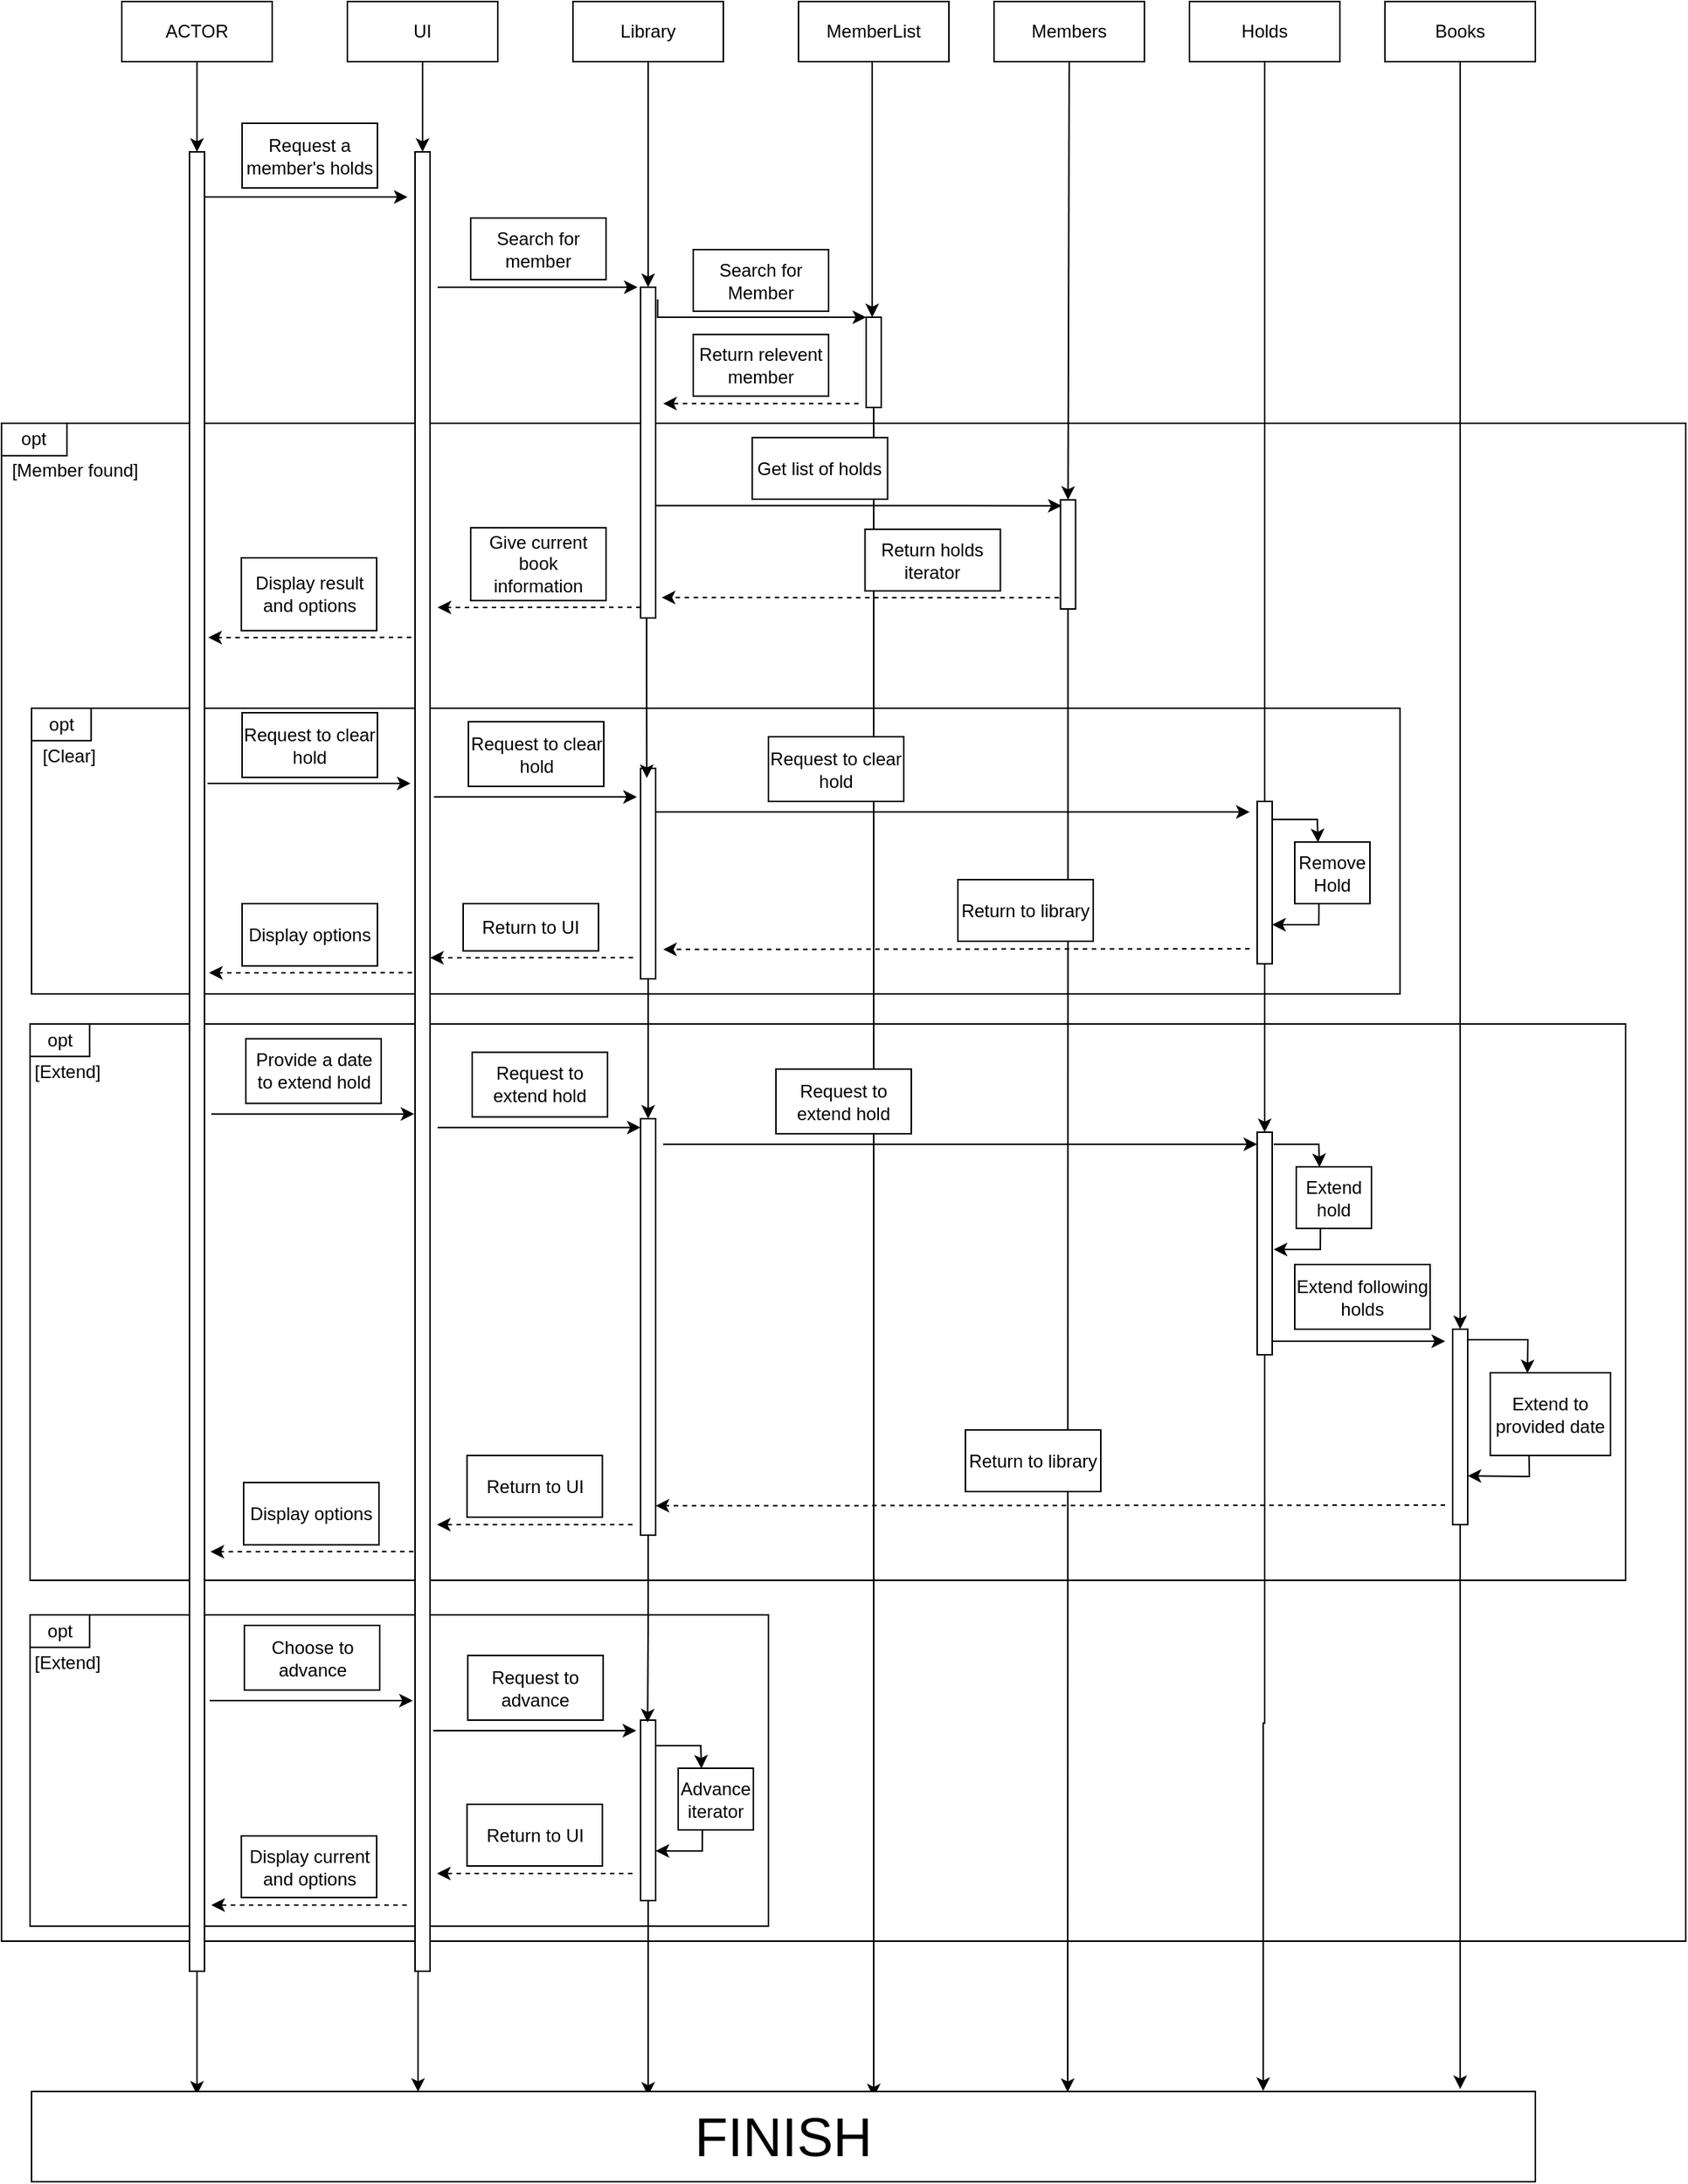 <mxfile version="12.7.0" type="github">
  <diagram id="jN9ZzLNDDYYRKlVLCkU8" name="Page-1">
    <mxGraphModel dx="1412" dy="990" grid="1" gridSize="10" guides="1" tooltips="1" connect="1" arrows="1" fold="1" page="1" pageScale="1" pageWidth="850" pageHeight="1100" math="0" shadow="0">
      <root>
        <mxCell id="0"/>
        <mxCell id="1" parent="0"/>
        <mxCell id="s0ZVzLV-bfYE7FzD_z2T-9" value="" style="rounded=0;whiteSpace=wrap;html=1;fillColor=#ffffff;strokeColor=#000000;" parent="1" vertex="1">
          <mxGeometry x="70" y="330.5" width="1120" height="1009.5" as="geometry"/>
        </mxCell>
        <mxCell id="s0ZVzLV-bfYE7FzD_z2T-11" value="opt" style="rounded=0;whiteSpace=wrap;html=1;" parent="1" vertex="1">
          <mxGeometry x="70" y="330.5" width="43.495" height="21.61" as="geometry"/>
        </mxCell>
        <mxCell id="s0ZVzLV-bfYE7FzD_z2T-12" value="[Member found]" style="text;html=1;strokeColor=none;fillColor=none;align=center;verticalAlign=middle;whiteSpace=wrap;rounded=0;" parent="1" vertex="1">
          <mxGeometry x="70" y="352.11" width="97.864" height="20" as="geometry"/>
        </mxCell>
        <mxCell id="CA0BaJGbA2n688ZYSQ_h-108" value="" style="rounded=0;whiteSpace=wrap;html=1;fillColor=#ffffff;strokeColor=#000000;container=1;" vertex="1" parent="1">
          <mxGeometry x="89" y="1123" width="491" height="207" as="geometry"/>
        </mxCell>
        <mxCell id="CA0BaJGbA2n688ZYSQ_h-109" value="opt" style="rounded=0;whiteSpace=wrap;html=1;" vertex="1" parent="1">
          <mxGeometry x="89" y="1123" width="39.612" height="21.61" as="geometry"/>
        </mxCell>
        <mxCell id="CA0BaJGbA2n688ZYSQ_h-110" value="[Extend]" style="text;html=1;strokeColor=none;fillColor=none;align=center;verticalAlign=middle;whiteSpace=wrap;rounded=0;" vertex="1" parent="1">
          <mxGeometry x="89" y="1144.61" width="50" height="20" as="geometry"/>
        </mxCell>
        <mxCell id="CA0BaJGbA2n688ZYSQ_h-104" value="" style="rounded=0;whiteSpace=wrap;html=1;fillColor=#ffffff;strokeColor=#000000;container=1;" vertex="1" parent="1">
          <mxGeometry x="89" y="730" width="1061" height="370" as="geometry"/>
        </mxCell>
        <mxCell id="CA0BaJGbA2n688ZYSQ_h-20" value="" style="group;container=1;" vertex="1" connectable="0" parent="1">
          <mxGeometry x="90" y="520" width="1020" height="190" as="geometry"/>
        </mxCell>
        <mxCell id="CA0BaJGbA2n688ZYSQ_h-21" value="" style="rounded=0;whiteSpace=wrap;html=1;fillColor=#ffffff;strokeColor=#000000;container=1;" vertex="1" parent="CA0BaJGbA2n688ZYSQ_h-20">
          <mxGeometry width="910" height="190" as="geometry"/>
        </mxCell>
        <mxCell id="CA0BaJGbA2n688ZYSQ_h-22" value="opt" style="rounded=0;whiteSpace=wrap;html=1;" vertex="1" parent="CA0BaJGbA2n688ZYSQ_h-20">
          <mxGeometry width="39.612" height="21.61" as="geometry"/>
        </mxCell>
        <mxCell id="CA0BaJGbA2n688ZYSQ_h-23" value="[Clear]" style="text;html=1;strokeColor=none;fillColor=none;align=center;verticalAlign=middle;whiteSpace=wrap;rounded=0;" vertex="1" parent="CA0BaJGbA2n688ZYSQ_h-20">
          <mxGeometry y="21.61" width="50" height="20" as="geometry"/>
        </mxCell>
        <mxCell id="iJIT8fu7xfQn46Ji7LRA-60" value="" style="endArrow=classic;html=1;dashed=1;" parent="CA0BaJGbA2n688ZYSQ_h-20" edge="1">
          <mxGeometry width="50" height="50" relative="1" as="geometry">
            <mxPoint x="810" y="160" as="sourcePoint"/>
            <mxPoint x="420.0" y="160.43" as="targetPoint"/>
          </mxGeometry>
        </mxCell>
        <mxCell id="iJIT8fu7xfQn46Ji7LRA-50" value="" style="endArrow=classic;html=1;dashed=1;exitX=0.5;exitY=0.896;exitDx=0;exitDy=0;exitPerimeter=0;" parent="1" source="iJIT8fu7xfQn46Ji7LRA-12" edge="1">
          <mxGeometry width="50" height="50" relative="1" as="geometry">
            <mxPoint x="639.06" y="446.43" as="sourcePoint"/>
            <mxPoint x="509.06" y="446.43" as="targetPoint"/>
          </mxGeometry>
        </mxCell>
        <mxCell id="iJIT8fu7xfQn46Ji7LRA-23" style="edgeStyle=orthogonalEdgeStyle;rounded=0;orthogonalLoop=1;jettySize=auto;html=1;entryX=0.95;entryY=-0.028;entryDx=0;entryDy=0;entryPerimeter=0;" parent="1" source="iJIT8fu7xfQn46Ji7LRA-24" target="iJIT8fu7xfQn46Ji7LRA-39" edge="1">
          <mxGeometry relative="1" as="geometry">
            <mxPoint x="1040" y="759" as="targetPoint"/>
          </mxGeometry>
        </mxCell>
        <mxCell id="iJIT8fu7xfQn46Ji7LRA-17" style="edgeStyle=orthogonalEdgeStyle;rounded=0;orthogonalLoop=1;jettySize=auto;html=1;entryX=0.819;entryY=-0.006;entryDx=0;entryDy=0;entryPerimeter=0;" parent="1" source="iJIT8fu7xfQn46Ji7LRA-18" target="iJIT8fu7xfQn46Ji7LRA-39" edge="1">
          <mxGeometry relative="1" as="geometry">
            <mxPoint x="910" y="759" as="targetPoint"/>
          </mxGeometry>
        </mxCell>
        <mxCell id="iJIT8fu7xfQn46Ji7LRA-11" style="edgeStyle=orthogonalEdgeStyle;rounded=0;orthogonalLoop=1;jettySize=auto;html=1;entryX=0.689;entryY=0.006;entryDx=0;entryDy=0;entryPerimeter=0;" parent="1" source="iJIT8fu7xfQn46Ji7LRA-12" target="iJIT8fu7xfQn46Ji7LRA-39" edge="1">
          <mxGeometry relative="1" as="geometry">
            <mxPoint x="780" y="759" as="targetPoint"/>
            <Array as="points">
              <mxPoint x="779" y="680"/>
              <mxPoint x="779" y="680"/>
            </Array>
          </mxGeometry>
        </mxCell>
        <mxCell id="hV3SvycA8Y3fYOB4Zh-P-26" style="edgeStyle=orthogonalEdgeStyle;rounded=0;orthogonalLoop=1;jettySize=auto;html=1;exitX=0.5;exitY=1;exitDx=0;exitDy=0;entryX=0.11;entryY=0.035;entryDx=0;entryDy=0;entryPerimeter=0;" parent="1" source="hV3SvycA8Y3fYOB4Zh-P-53" target="iJIT8fu7xfQn46Ji7LRA-39" edge="1">
          <mxGeometry relative="1" as="geometry">
            <mxPoint x="200" y="760" as="targetPoint"/>
          </mxGeometry>
        </mxCell>
        <mxCell id="hV3SvycA8Y3fYOB4Zh-P-27" value="&lt;div&gt;ACTOR&lt;/div&gt;" style="rounded=0;whiteSpace=wrap;html=1;" parent="1" vertex="1">
          <mxGeometry x="150" y="50" width="100" height="40" as="geometry"/>
        </mxCell>
        <mxCell id="hV3SvycA8Y3fYOB4Zh-P-28" style="edgeStyle=orthogonalEdgeStyle;rounded=0;orthogonalLoop=1;jettySize=auto;html=1;exitX=0.5;exitY=1;exitDx=0;exitDy=0;entryX=0.257;entryY=0.003;entryDx=0;entryDy=0;entryPerimeter=0;" parent="1" source="hV3SvycA8Y3fYOB4Zh-P-54" target="iJIT8fu7xfQn46Ji7LRA-39" edge="1">
          <mxGeometry relative="1" as="geometry">
            <mxPoint x="353" y="968" as="targetPoint"/>
            <Array as="points">
              <mxPoint x="347" y="670"/>
            </Array>
          </mxGeometry>
        </mxCell>
        <mxCell id="hV3SvycA8Y3fYOB4Zh-P-29" value="UI" style="rounded=0;whiteSpace=wrap;html=1;" parent="1" vertex="1">
          <mxGeometry x="300" y="50" width="100" height="40" as="geometry"/>
        </mxCell>
        <mxCell id="hV3SvycA8Y3fYOB4Zh-P-30" style="edgeStyle=orthogonalEdgeStyle;rounded=0;orthogonalLoop=1;jettySize=auto;html=1;entryX=0.41;entryY=0.046;entryDx=0;entryDy=0;entryPerimeter=0;" parent="1" source="CA0BaJGbA2n688ZYSQ_h-94" target="iJIT8fu7xfQn46Ji7LRA-39" edge="1">
          <mxGeometry relative="1" as="geometry">
            <mxPoint x="500" y="760" as="targetPoint"/>
          </mxGeometry>
        </mxCell>
        <mxCell id="hV3SvycA8Y3fYOB4Zh-P-31" value="&lt;div&gt;Library&lt;/div&gt;" style="rounded=0;whiteSpace=wrap;html=1;" parent="1" vertex="1">
          <mxGeometry x="450" y="50" width="100" height="40" as="geometry"/>
        </mxCell>
        <mxCell id="hV3SvycA8Y3fYOB4Zh-P-39" style="edgeStyle=orthogonalEdgeStyle;rounded=0;orthogonalLoop=1;jettySize=auto;html=1;exitX=0.5;exitY=1;exitDx=0;exitDy=0;" parent="1" source="hV3SvycA8Y3fYOB4Zh-P-27" target="hV3SvycA8Y3fYOB4Zh-P-53" edge="1">
          <mxGeometry relative="1" as="geometry">
            <mxPoint x="200" y="760" as="targetPoint"/>
            <mxPoint x="200" y="90" as="sourcePoint"/>
          </mxGeometry>
        </mxCell>
        <mxCell id="hV3SvycA8Y3fYOB4Zh-P-40" style="edgeStyle=orthogonalEdgeStyle;rounded=0;orthogonalLoop=1;jettySize=auto;html=1;exitX=0.5;exitY=1;exitDx=0;exitDy=0;" parent="1" source="hV3SvycA8Y3fYOB4Zh-P-29" target="hV3SvycA8Y3fYOB4Zh-P-54" edge="1">
          <mxGeometry relative="1" as="geometry">
            <mxPoint x="350" y="760" as="targetPoint"/>
            <mxPoint x="350" y="90" as="sourcePoint"/>
          </mxGeometry>
        </mxCell>
        <mxCell id="hV3SvycA8Y3fYOB4Zh-P-41" value="" style="rounded=0;whiteSpace=wrap;html=1;" parent="1" vertex="1">
          <mxGeometry x="495" y="240" width="10" height="220" as="geometry"/>
        </mxCell>
        <mxCell id="hV3SvycA8Y3fYOB4Zh-P-42" style="edgeStyle=orthogonalEdgeStyle;rounded=0;orthogonalLoop=1;jettySize=auto;html=1;" parent="1" source="hV3SvycA8Y3fYOB4Zh-P-31" target="hV3SvycA8Y3fYOB4Zh-P-41" edge="1">
          <mxGeometry relative="1" as="geometry">
            <mxPoint x="500" y="760" as="targetPoint"/>
            <mxPoint x="500" y="90" as="sourcePoint"/>
          </mxGeometry>
        </mxCell>
        <mxCell id="hV3SvycA8Y3fYOB4Zh-P-52" value="&lt;div&gt;&lt;br&gt;&lt;/div&gt;&lt;div&gt;&lt;br&gt;&lt;/div&gt;" style="text;html=1;align=center;verticalAlign=middle;resizable=0;points=[];autosize=1;" parent="1" vertex="1">
          <mxGeometry x="230" y="615" width="20" height="30" as="geometry"/>
        </mxCell>
        <mxCell id="hV3SvycA8Y3fYOB4Zh-P-53" value="" style="rounded=0;whiteSpace=wrap;html=1;" parent="1" vertex="1">
          <mxGeometry x="195" y="150" width="10" height="1210" as="geometry"/>
        </mxCell>
        <mxCell id="hV3SvycA8Y3fYOB4Zh-P-54" value="" style="rounded=0;whiteSpace=wrap;html=1;" parent="1" vertex="1">
          <mxGeometry x="345" y="150" width="10" height="1210" as="geometry"/>
        </mxCell>
        <mxCell id="hV3SvycA8Y3fYOB4Zh-P-61" value="" style="endArrow=classic;html=1;" parent="1" edge="1">
          <mxGeometry width="50" height="50" relative="1" as="geometry">
            <mxPoint x="205" y="180" as="sourcePoint"/>
            <mxPoint x="340" y="180" as="targetPoint"/>
          </mxGeometry>
        </mxCell>
        <mxCell id="hV3SvycA8Y3fYOB4Zh-P-62" value="Search for member" style="rounded=0;whiteSpace=wrap;html=1;strokeColor=#000000;" parent="1" vertex="1">
          <mxGeometry x="382" y="194" width="90" height="41" as="geometry"/>
        </mxCell>
        <mxCell id="hV3SvycA8Y3fYOB4Zh-P-63" value="" style="endArrow=classic;html=1;" parent="1" edge="1">
          <mxGeometry width="50" height="50" relative="1" as="geometry">
            <mxPoint x="360" y="240" as="sourcePoint"/>
            <mxPoint x="493" y="240" as="targetPoint"/>
          </mxGeometry>
        </mxCell>
        <mxCell id="0bvk2rSndgldJ7NTQyqk-1" style="edgeStyle=orthogonalEdgeStyle;rounded=0;orthogonalLoop=1;jettySize=auto;html=1;entryX=0;entryY=0;entryDx=0;entryDy=0;exitX=1.133;exitY=0.037;exitDx=0;exitDy=0;exitPerimeter=0;" parent="1" source="hV3SvycA8Y3fYOB4Zh-P-41" target="iJIT8fu7xfQn46Ji7LRA-3" edge="1">
          <mxGeometry relative="1" as="geometry">
            <Array as="points">
              <mxPoint x="506" y="260"/>
              <mxPoint x="645" y="260"/>
            </Array>
            <mxPoint x="580" y="230" as="sourcePoint"/>
          </mxGeometry>
        </mxCell>
        <mxCell id="hV3SvycA8Y3fYOB4Zh-P-3" value="Request a member&#39;s holds" style="rounded=0;whiteSpace=wrap;html=1;strokeColor=#000000;" parent="1" vertex="1">
          <mxGeometry x="230" y="131" width="90" height="43" as="geometry"/>
        </mxCell>
        <mxCell id="iJIT8fu7xfQn46Ji7LRA-1" style="edgeStyle=orthogonalEdgeStyle;rounded=0;orthogonalLoop=1;jettySize=auto;html=1;entryX=0.56;entryY=0.065;entryDx=0;entryDy=0;entryPerimeter=0;" parent="1" source="iJIT8fu7xfQn46Ji7LRA-3" target="iJIT8fu7xfQn46Ji7LRA-39" edge="1">
          <mxGeometry relative="1" as="geometry">
            <mxPoint x="650" y="914.706" as="targetPoint"/>
          </mxGeometry>
        </mxCell>
        <mxCell id="iJIT8fu7xfQn46Ji7LRA-2" value="&lt;div&gt;MemberList&lt;/div&gt;" style="rounded=0;whiteSpace=wrap;html=1;" parent="1" vertex="1">
          <mxGeometry x="600" y="50" width="100" height="40" as="geometry"/>
        </mxCell>
        <mxCell id="iJIT8fu7xfQn46Ji7LRA-3" value="" style="rounded=0;whiteSpace=wrap;html=1;" parent="1" vertex="1">
          <mxGeometry x="645" y="260" width="10" height="60" as="geometry"/>
        </mxCell>
        <mxCell id="iJIT8fu7xfQn46Ji7LRA-4" style="edgeStyle=orthogonalEdgeStyle;rounded=0;orthogonalLoop=1;jettySize=auto;html=1;" parent="1" source="iJIT8fu7xfQn46Ji7LRA-2" target="iJIT8fu7xfQn46Ji7LRA-3" edge="1">
          <mxGeometry relative="1" as="geometry">
            <mxPoint x="650" y="760" as="targetPoint"/>
            <mxPoint x="650" y="90" as="sourcePoint"/>
            <Array as="points">
              <mxPoint x="649" y="130"/>
              <mxPoint x="649" y="130"/>
            </Array>
          </mxGeometry>
        </mxCell>
        <mxCell id="iJIT8fu7xfQn46Ji7LRA-8" value="&lt;div&gt;Members&lt;/div&gt;" style="rounded=0;whiteSpace=wrap;html=1;" parent="1" vertex="1">
          <mxGeometry x="730" y="50" width="100" height="40" as="geometry"/>
        </mxCell>
        <mxCell id="iJIT8fu7xfQn46Ji7LRA-44" style="edgeStyle=none;rounded=0;orthogonalLoop=1;jettySize=auto;html=1;entryX=0.5;entryY=0;entryDx=0;entryDy=0;exitX=0.5;exitY=1;exitDx=0;exitDy=0;" parent="1" source="iJIT8fu7xfQn46Ji7LRA-8" target="iJIT8fu7xfQn46Ji7LRA-12" edge="1">
          <mxGeometry relative="1" as="geometry">
            <mxPoint x="780" y="365" as="sourcePoint"/>
          </mxGeometry>
        </mxCell>
        <mxCell id="iJIT8fu7xfQn46Ji7LRA-12" value="" style="rounded=0;whiteSpace=wrap;html=1;" parent="1" vertex="1">
          <mxGeometry x="774.24" y="381.43" width="10" height="72.57" as="geometry"/>
        </mxCell>
        <mxCell id="iJIT8fu7xfQn46Ji7LRA-14" value="Holds" style="rounded=0;whiteSpace=wrap;html=1;" parent="1" vertex="1">
          <mxGeometry x="860" y="50" width="100" height="40" as="geometry"/>
        </mxCell>
        <mxCell id="iJIT8fu7xfQn46Ji7LRA-45" style="edgeStyle=none;rounded=0;orthogonalLoop=1;jettySize=auto;html=1;entryX=0.5;entryY=0;entryDx=0;entryDy=0;exitX=0.5;exitY=1;exitDx=0;exitDy=0;" parent="1" source="iJIT8fu7xfQn46Ji7LRA-14" target="iJIT8fu7xfQn46Ji7LRA-18" edge="1">
          <mxGeometry relative="1" as="geometry">
            <mxPoint x="910" y="365" as="sourcePoint"/>
          </mxGeometry>
        </mxCell>
        <mxCell id="iJIT8fu7xfQn46Ji7LRA-18" value="" style="rounded=0;whiteSpace=wrap;html=1;" parent="1" vertex="1">
          <mxGeometry x="905" y="802" width="10" height="148" as="geometry"/>
        </mxCell>
        <mxCell id="iJIT8fu7xfQn46Ji7LRA-20" value="&lt;div&gt;Books&lt;/div&gt;" style="rounded=0;whiteSpace=wrap;html=1;" parent="1" vertex="1">
          <mxGeometry x="990" y="50" width="100" height="40" as="geometry"/>
        </mxCell>
        <mxCell id="iJIT8fu7xfQn46Ji7LRA-46" style="edgeStyle=none;rounded=0;orthogonalLoop=1;jettySize=auto;html=1;entryX=0.5;entryY=0;entryDx=0;entryDy=0;exitX=0.5;exitY=1;exitDx=0;exitDy=0;" parent="1" source="iJIT8fu7xfQn46Ji7LRA-20" target="iJIT8fu7xfQn46Ji7LRA-24" edge="1">
          <mxGeometry relative="1" as="geometry">
            <mxPoint x="1040" y="365" as="sourcePoint"/>
          </mxGeometry>
        </mxCell>
        <mxCell id="iJIT8fu7xfQn46Ji7LRA-24" value="" style="rounded=0;whiteSpace=wrap;html=1;" parent="1" vertex="1">
          <mxGeometry x="1035" y="933" width="10" height="130" as="geometry"/>
        </mxCell>
        <mxCell id="iJIT8fu7xfQn46Ji7LRA-25" value="Search for Member" style="rounded=0;whiteSpace=wrap;html=1;strokeColor=#000000;" parent="1" vertex="1">
          <mxGeometry x="530" y="215" width="90" height="41" as="geometry"/>
        </mxCell>
        <mxCell id="iJIT8fu7xfQn46Ji7LRA-26" value="" style="endArrow=classic;html=1;dashed=1;" parent="1" edge="1">
          <mxGeometry width="50" height="50" relative="1" as="geometry">
            <mxPoint x="640" y="317.43" as="sourcePoint"/>
            <mxPoint x="510" y="317.43" as="targetPoint"/>
          </mxGeometry>
        </mxCell>
        <mxCell id="iJIT8fu7xfQn46Ji7LRA-27" value="Return relevent member" style="rounded=0;whiteSpace=wrap;html=1;strokeColor=#000000;" parent="1" vertex="1">
          <mxGeometry x="530" y="271.43" width="90" height="41" as="geometry"/>
        </mxCell>
        <mxCell id="iJIT8fu7xfQn46Ji7LRA-39" value="&lt;font style=&quot;font-size: 36px&quot;&gt;FINISH&lt;/font&gt;" style="rounded=0;whiteSpace=wrap;html=1;fillColor=#ffffff;strokeColor=#000000;" parent="1" vertex="1">
          <mxGeometry x="90" y="1440" width="1000" height="60" as="geometry"/>
        </mxCell>
        <mxCell id="iJIT8fu7xfQn46Ji7LRA-48" style="edgeStyle=orthogonalEdgeStyle;rounded=0;orthogonalLoop=1;jettySize=auto;html=1;exitX=1.133;exitY=0.037;exitDx=0;exitDy=0;exitPerimeter=0;entryX=0.073;entryY=0.055;entryDx=0;entryDy=0;entryPerimeter=0;" parent="1" target="iJIT8fu7xfQn46Ji7LRA-12" edge="1">
          <mxGeometry relative="1" as="geometry">
            <Array as="points">
              <mxPoint x="639.24" y="386"/>
            </Array>
            <mxPoint x="505.001" y="385.235" as="sourcePoint"/>
            <mxPoint x="769.24" y="385" as="targetPoint"/>
          </mxGeometry>
        </mxCell>
        <mxCell id="iJIT8fu7xfQn46Ji7LRA-49" value="Get list of holds" style="rounded=0;whiteSpace=wrap;html=1;strokeColor=#000000;" parent="1" vertex="1">
          <mxGeometry x="569.24" y="340" width="90" height="41" as="geometry"/>
        </mxCell>
        <mxCell id="iJIT8fu7xfQn46Ji7LRA-51" value="Return holds iterator" style="rounded=0;whiteSpace=wrap;html=1;strokeColor=#000000;" parent="1" vertex="1">
          <mxGeometry x="644.24" y="401" width="90" height="41" as="geometry"/>
        </mxCell>
        <mxCell id="iJIT8fu7xfQn46Ji7LRA-81" value="" style="endArrow=classic;html=1;dashed=1;" parent="1" edge="1">
          <mxGeometry width="50" height="50" relative="1" as="geometry">
            <mxPoint x="489.59" y="1063" as="sourcePoint"/>
            <mxPoint x="359.59" y="1063" as="targetPoint"/>
          </mxGeometry>
        </mxCell>
        <mxCell id="iJIT8fu7xfQn46Ji7LRA-82" value="Return to UI" style="rounded=0;whiteSpace=wrap;html=1;strokeColor=#000000;" parent="1" vertex="1">
          <mxGeometry x="379.59" y="1017" width="90" height="41" as="geometry"/>
        </mxCell>
        <mxCell id="iJIT8fu7xfQn46Ji7LRA-83" value="" style="endArrow=classic;html=1;dashed=1;" parent="1" edge="1">
          <mxGeometry width="50" height="50" relative="1" as="geometry">
            <mxPoint x="339.5" y="1316" as="sourcePoint"/>
            <mxPoint x="209.5" y="1316" as="targetPoint"/>
          </mxGeometry>
        </mxCell>
        <mxCell id="iJIT8fu7xfQn46Ji7LRA-84" value="Display current and options" style="rounded=0;whiteSpace=wrap;html=1;strokeColor=#000000;" parent="1" vertex="1">
          <mxGeometry x="229.5" y="1270" width="90" height="41" as="geometry"/>
        </mxCell>
        <mxCell id="s0ZVzLV-bfYE7FzD_z2T-2" value="" style="endArrow=classic;html=1;dashed=1;exitX=0.5;exitY=0.896;exitDx=0;exitDy=0;exitPerimeter=0;" parent="1" edge="1">
          <mxGeometry width="50" height="50" relative="1" as="geometry">
            <mxPoint x="495" y="452.843" as="sourcePoint"/>
            <mxPoint x="360" y="453" as="targetPoint"/>
          </mxGeometry>
        </mxCell>
        <mxCell id="s0ZVzLV-bfYE7FzD_z2T-3" value="Give current book information" style="rounded=0;whiteSpace=wrap;html=1;strokeColor=#000000;" parent="1" vertex="1">
          <mxGeometry x="382" y="400" width="90" height="48.39" as="geometry"/>
        </mxCell>
        <mxCell id="s0ZVzLV-bfYE7FzD_z2T-4" value="" style="endArrow=classic;html=1;dashed=1;exitX=0.5;exitY=0.896;exitDx=0;exitDy=0;exitPerimeter=0;" parent="1" edge="1">
          <mxGeometry width="50" height="50" relative="1" as="geometry">
            <mxPoint x="342.5" y="472.843" as="sourcePoint"/>
            <mxPoint x="207.5" y="473" as="targetPoint"/>
          </mxGeometry>
        </mxCell>
        <mxCell id="s0ZVzLV-bfYE7FzD_z2T-5" value="Display result and options" style="rounded=0;whiteSpace=wrap;html=1;strokeColor=#000000;" parent="1" vertex="1">
          <mxGeometry x="229.5" y="420" width="90" height="48.39" as="geometry"/>
        </mxCell>
        <mxCell id="CA0BaJGbA2n688ZYSQ_h-1" value="" style="endArrow=classic;html=1;" edge="1" parent="1">
          <mxGeometry width="50" height="50" relative="1" as="geometry">
            <mxPoint x="207" y="570" as="sourcePoint"/>
            <mxPoint x="342" y="570" as="targetPoint"/>
          </mxGeometry>
        </mxCell>
        <mxCell id="CA0BaJGbA2n688ZYSQ_h-2" value="Request to clear hold" style="rounded=0;whiteSpace=wrap;html=1;strokeColor=#000000;" vertex="1" parent="1">
          <mxGeometry x="230" y="523" width="90" height="43" as="geometry"/>
        </mxCell>
        <mxCell id="CA0BaJGbA2n688ZYSQ_h-3" value="" style="endArrow=classic;html=1;" edge="1" parent="1">
          <mxGeometry width="50" height="50" relative="1" as="geometry">
            <mxPoint x="357.5" y="579" as="sourcePoint"/>
            <mxPoint x="492.5" y="579" as="targetPoint"/>
          </mxGeometry>
        </mxCell>
        <mxCell id="CA0BaJGbA2n688ZYSQ_h-4" value="Request to clear hold" style="rounded=0;whiteSpace=wrap;html=1;strokeColor=#000000;" vertex="1" parent="1">
          <mxGeometry x="380.5" y="529" width="90" height="43" as="geometry"/>
        </mxCell>
        <mxCell id="CA0BaJGbA2n688ZYSQ_h-5" value="" style="endArrow=classic;html=1;" edge="1" parent="1">
          <mxGeometry width="50" height="50" relative="1" as="geometry">
            <mxPoint x="505" y="589" as="sourcePoint"/>
            <mxPoint x="900" y="589" as="targetPoint"/>
          </mxGeometry>
        </mxCell>
        <mxCell id="CA0BaJGbA2n688ZYSQ_h-6" value="Request to clear hold" style="rounded=0;whiteSpace=wrap;html=1;strokeColor=#000000;" vertex="1" parent="1">
          <mxGeometry x="580" y="539" width="90" height="43" as="geometry"/>
        </mxCell>
        <mxCell id="CA0BaJGbA2n688ZYSQ_h-10" value="" style="rounded=0;whiteSpace=wrap;html=1;" vertex="1" parent="1">
          <mxGeometry x="905" y="582" width="10" height="108" as="geometry"/>
        </mxCell>
        <mxCell id="CA0BaJGbA2n688ZYSQ_h-16" style="edgeStyle=none;rounded=0;orthogonalLoop=1;jettySize=auto;html=1;entryX=0.309;entryY=0.005;entryDx=0;entryDy=0;entryPerimeter=0;" edge="1" parent="1" target="CA0BaJGbA2n688ZYSQ_h-18">
          <mxGeometry relative="1" as="geometry">
            <mxPoint x="960" y="604" as="targetPoint"/>
            <mxPoint x="915" y="594" as="sourcePoint"/>
            <Array as="points">
              <mxPoint x="945" y="594"/>
            </Array>
          </mxGeometry>
        </mxCell>
        <mxCell id="CA0BaJGbA2n688ZYSQ_h-17" style="edgeStyle=none;rounded=0;orthogonalLoop=1;jettySize=auto;html=1;exitX=0.322;exitY=0.965;exitDx=0;exitDy=0;exitPerimeter=0;" edge="1" parent="1" source="CA0BaJGbA2n688ZYSQ_h-18">
          <mxGeometry relative="1" as="geometry">
            <mxPoint x="915" y="664" as="targetPoint"/>
            <Array as="points">
              <mxPoint x="946" y="664"/>
            </Array>
          </mxGeometry>
        </mxCell>
        <mxCell id="CA0BaJGbA2n688ZYSQ_h-18" value="Remove Hold" style="rounded=0;whiteSpace=wrap;html=1;strokeColor=#000000;" vertex="1" parent="1">
          <mxGeometry x="930" y="609" width="50" height="41" as="geometry"/>
        </mxCell>
        <mxCell id="CA0BaJGbA2n688ZYSQ_h-25" value="Return to library" style="rounded=0;whiteSpace=wrap;html=1;strokeColor=#000000;" vertex="1" parent="1">
          <mxGeometry x="706" y="634" width="90" height="41" as="geometry"/>
        </mxCell>
        <mxCell id="CA0BaJGbA2n688ZYSQ_h-32" value="" style="endArrow=classic;html=1;dashed=1;exitX=0.5;exitY=0.896;exitDx=0;exitDy=0;exitPerimeter=0;" edge="1" parent="1">
          <mxGeometry width="50" height="50" relative="1" as="geometry">
            <mxPoint x="490" y="685.843" as="sourcePoint"/>
            <mxPoint x="355" y="686" as="targetPoint"/>
          </mxGeometry>
        </mxCell>
        <mxCell id="CA0BaJGbA2n688ZYSQ_h-33" value="Return to UI" style="rounded=0;whiteSpace=wrap;html=1;strokeColor=#000000;" vertex="1" parent="1">
          <mxGeometry x="377" y="650" width="90" height="31.39" as="geometry"/>
        </mxCell>
        <mxCell id="CA0BaJGbA2n688ZYSQ_h-34" value="" style="endArrow=classic;html=1;dashed=1;exitX=0.5;exitY=0.896;exitDx=0;exitDy=0;exitPerimeter=0;" edge="1" parent="1">
          <mxGeometry width="50" height="50" relative="1" as="geometry">
            <mxPoint x="343" y="695.843" as="sourcePoint"/>
            <mxPoint x="208" y="696" as="targetPoint"/>
          </mxGeometry>
        </mxCell>
        <mxCell id="CA0BaJGbA2n688ZYSQ_h-35" value="Display options" style="rounded=0;whiteSpace=wrap;html=1;strokeColor=#000000;" vertex="1" parent="1">
          <mxGeometry x="230" y="650" width="90" height="41.39" as="geometry"/>
        </mxCell>
        <mxCell id="CA0BaJGbA2n688ZYSQ_h-36" value="" style="endArrow=classic;html=1;" edge="1" parent="1">
          <mxGeometry width="50" height="50" relative="1" as="geometry">
            <mxPoint x="209.5" y="789.82" as="sourcePoint"/>
            <mxPoint x="344.5" y="789.82" as="targetPoint"/>
          </mxGeometry>
        </mxCell>
        <mxCell id="CA0BaJGbA2n688ZYSQ_h-37" value="Provide a date to extend hold" style="rounded=0;whiteSpace=wrap;html=1;strokeColor=#000000;" vertex="1" parent="1">
          <mxGeometry x="232.5" y="739.82" width="90" height="43" as="geometry"/>
        </mxCell>
        <mxCell id="CA0BaJGbA2n688ZYSQ_h-38" value="" style="endArrow=classic;html=1;" edge="1" parent="1">
          <mxGeometry width="50" height="50" relative="1" as="geometry">
            <mxPoint x="360" y="798.82" as="sourcePoint"/>
            <mxPoint x="495" y="798.82" as="targetPoint"/>
          </mxGeometry>
        </mxCell>
        <mxCell id="CA0BaJGbA2n688ZYSQ_h-39" value="Request to extend hold" style="rounded=0;whiteSpace=wrap;html=1;strokeColor=#000000;" vertex="1" parent="1">
          <mxGeometry x="383" y="748.82" width="90" height="43" as="geometry"/>
        </mxCell>
        <mxCell id="CA0BaJGbA2n688ZYSQ_h-40" value="" style="endArrow=classic;html=1;" edge="1" parent="1">
          <mxGeometry width="50" height="50" relative="1" as="geometry">
            <mxPoint x="510" y="810" as="sourcePoint"/>
            <mxPoint x="905" y="810" as="targetPoint"/>
          </mxGeometry>
        </mxCell>
        <mxCell id="CA0BaJGbA2n688ZYSQ_h-41" value="Request to extend hold" style="rounded=0;whiteSpace=wrap;html=1;strokeColor=#000000;" vertex="1" parent="1">
          <mxGeometry x="585" y="760" width="90" height="43" as="geometry"/>
        </mxCell>
        <mxCell id="CA0BaJGbA2n688ZYSQ_h-64" style="edgeStyle=none;rounded=0;orthogonalLoop=1;jettySize=auto;html=1;entryX=0.309;entryY=0.005;entryDx=0;entryDy=0;entryPerimeter=0;" edge="1" parent="1" target="CA0BaJGbA2n688ZYSQ_h-66">
          <mxGeometry relative="1" as="geometry">
            <mxPoint x="961" y="820" as="targetPoint"/>
            <mxPoint x="916" y="810" as="sourcePoint"/>
            <Array as="points">
              <mxPoint x="946" y="810"/>
            </Array>
          </mxGeometry>
        </mxCell>
        <mxCell id="CA0BaJGbA2n688ZYSQ_h-65" style="edgeStyle=none;rounded=0;orthogonalLoop=1;jettySize=auto;html=1;exitX=0.322;exitY=0.965;exitDx=0;exitDy=0;exitPerimeter=0;" edge="1" parent="1" source="CA0BaJGbA2n688ZYSQ_h-66">
          <mxGeometry relative="1" as="geometry">
            <mxPoint x="916" y="880" as="targetPoint"/>
            <Array as="points">
              <mxPoint x="947" y="880"/>
            </Array>
          </mxGeometry>
        </mxCell>
        <mxCell id="CA0BaJGbA2n688ZYSQ_h-66" value="Extend&lt;br&gt;hold" style="rounded=0;whiteSpace=wrap;html=1;strokeColor=#000000;" vertex="1" parent="1">
          <mxGeometry x="931" y="825" width="50" height="41" as="geometry"/>
        </mxCell>
        <mxCell id="CA0BaJGbA2n688ZYSQ_h-69" value="" style="endArrow=classic;html=1;dashed=1;" edge="1" parent="1">
          <mxGeometry width="50" height="50" relative="1" as="geometry">
            <mxPoint x="1030" y="1050" as="sourcePoint"/>
            <mxPoint x="505" y="1050.43" as="targetPoint"/>
          </mxGeometry>
        </mxCell>
        <mxCell id="CA0BaJGbA2n688ZYSQ_h-70" value="Return to library" style="rounded=0;whiteSpace=wrap;html=1;strokeColor=#000000;" vertex="1" parent="1">
          <mxGeometry x="711" y="1000" width="90" height="41" as="geometry"/>
        </mxCell>
        <mxCell id="CA0BaJGbA2n688ZYSQ_h-73" value="" style="endArrow=classic;html=1;" edge="1" parent="1">
          <mxGeometry width="50" height="50" relative="1" as="geometry">
            <mxPoint x="915" y="941.0" as="sourcePoint"/>
            <mxPoint x="1030" y="941" as="targetPoint"/>
          </mxGeometry>
        </mxCell>
        <mxCell id="CA0BaJGbA2n688ZYSQ_h-74" value="Extend following holds" style="rounded=0;whiteSpace=wrap;html=1;strokeColor=#000000;" vertex="1" parent="1">
          <mxGeometry x="930" y="890" width="90" height="43" as="geometry"/>
        </mxCell>
        <mxCell id="CA0BaJGbA2n688ZYSQ_h-78" style="edgeStyle=none;rounded=0;orthogonalLoop=1;jettySize=auto;html=1;entryX=0.309;entryY=0.005;entryDx=0;entryDy=0;entryPerimeter=0;" edge="1" parent="1" target="CA0BaJGbA2n688ZYSQ_h-80">
          <mxGeometry relative="1" as="geometry">
            <mxPoint x="1090" y="950" as="targetPoint"/>
            <mxPoint x="1045" y="940" as="sourcePoint"/>
            <Array as="points">
              <mxPoint x="1085" y="940"/>
            </Array>
          </mxGeometry>
        </mxCell>
        <mxCell id="CA0BaJGbA2n688ZYSQ_h-79" style="edgeStyle=none;rounded=0;orthogonalLoop=1;jettySize=auto;html=1;exitX=0.322;exitY=0.965;exitDx=0;exitDy=0;exitPerimeter=0;entryX=1;entryY=0.75;entryDx=0;entryDy=0;" edge="1" parent="1" source="CA0BaJGbA2n688ZYSQ_h-80" target="iJIT8fu7xfQn46Ji7LRA-24">
          <mxGeometry relative="1" as="geometry">
            <mxPoint x="1045" y="1010" as="targetPoint"/>
            <Array as="points">
              <mxPoint x="1086" y="1031"/>
            </Array>
          </mxGeometry>
        </mxCell>
        <mxCell id="CA0BaJGbA2n688ZYSQ_h-80" value="Extend to provided date" style="rounded=0;whiteSpace=wrap;html=1;strokeColor=#000000;" vertex="1" parent="1">
          <mxGeometry x="1060" y="962" width="80" height="55" as="geometry"/>
        </mxCell>
        <mxCell id="CA0BaJGbA2n688ZYSQ_h-81" value="" style="endArrow=classic;html=1;dashed=1;exitX=0.5;exitY=0.896;exitDx=0;exitDy=0;exitPerimeter=0;" edge="1" parent="1">
          <mxGeometry width="50" height="50" relative="1" as="geometry">
            <mxPoint x="344" y="1080.843" as="sourcePoint"/>
            <mxPoint x="209" y="1081" as="targetPoint"/>
          </mxGeometry>
        </mxCell>
        <mxCell id="CA0BaJGbA2n688ZYSQ_h-82" value="Display options" style="rounded=0;whiteSpace=wrap;html=1;strokeColor=#000000;" vertex="1" parent="1">
          <mxGeometry x="231" y="1035" width="90" height="41.39" as="geometry"/>
        </mxCell>
        <mxCell id="CA0BaJGbA2n688ZYSQ_h-83" value="" style="endArrow=classic;html=1;" edge="1" parent="1">
          <mxGeometry width="50" height="50" relative="1" as="geometry">
            <mxPoint x="208.5" y="1180.0" as="sourcePoint"/>
            <mxPoint x="343.5" y="1180.0" as="targetPoint"/>
          </mxGeometry>
        </mxCell>
        <mxCell id="CA0BaJGbA2n688ZYSQ_h-84" value="Choose to advance" style="rounded=0;whiteSpace=wrap;html=1;strokeColor=#000000;" vertex="1" parent="1">
          <mxGeometry x="231.5" y="1130" width="90" height="43" as="geometry"/>
        </mxCell>
        <mxCell id="CA0BaJGbA2n688ZYSQ_h-85" value="" style="rounded=0;whiteSpace=wrap;html=1;" vertex="1" parent="1">
          <mxGeometry x="495" y="560" width="10" height="140" as="geometry"/>
        </mxCell>
        <mxCell id="CA0BaJGbA2n688ZYSQ_h-86" style="edgeStyle=orthogonalEdgeStyle;rounded=0;orthogonalLoop=1;jettySize=auto;html=1;entryX=0.41;entryY=0.046;entryDx=0;entryDy=0;entryPerimeter=0;" edge="1" parent="1" source="hV3SvycA8Y3fYOB4Zh-P-41" target="CA0BaJGbA2n688ZYSQ_h-85">
          <mxGeometry relative="1" as="geometry">
            <mxPoint x="500" y="1442.76" as="targetPoint"/>
            <mxPoint x="500" y="460" as="sourcePoint"/>
            <Array as="points">
              <mxPoint x="499" y="490"/>
              <mxPoint x="499" y="490"/>
            </Array>
          </mxGeometry>
        </mxCell>
        <mxCell id="CA0BaJGbA2n688ZYSQ_h-89" value="" style="rounded=0;whiteSpace=wrap;html=1;" vertex="1" parent="1">
          <mxGeometry x="495" y="793" width="10" height="277" as="geometry"/>
        </mxCell>
        <mxCell id="CA0BaJGbA2n688ZYSQ_h-90" style="edgeStyle=orthogonalEdgeStyle;rounded=0;orthogonalLoop=1;jettySize=auto;html=1;entryX=0.5;entryY=0;entryDx=0;entryDy=0;" edge="1" parent="1" source="CA0BaJGbA2n688ZYSQ_h-85" target="CA0BaJGbA2n688ZYSQ_h-89">
          <mxGeometry relative="1" as="geometry">
            <mxPoint x="500" y="1442.76" as="targetPoint"/>
            <mxPoint x="500" y="700" as="sourcePoint"/>
            <Array as="points"/>
          </mxGeometry>
        </mxCell>
        <mxCell id="CA0BaJGbA2n688ZYSQ_h-92" value="" style="endArrow=classic;html=1;" edge="1" parent="1">
          <mxGeometry width="50" height="50" relative="1" as="geometry">
            <mxPoint x="357.09" y="1200.0" as="sourcePoint"/>
            <mxPoint x="492.09" y="1200.0" as="targetPoint"/>
          </mxGeometry>
        </mxCell>
        <mxCell id="CA0BaJGbA2n688ZYSQ_h-93" value="Request to advance" style="rounded=0;whiteSpace=wrap;html=1;strokeColor=#000000;" vertex="1" parent="1">
          <mxGeometry x="380.09" y="1150" width="90" height="43" as="geometry"/>
        </mxCell>
        <mxCell id="CA0BaJGbA2n688ZYSQ_h-94" value="" style="rounded=0;whiteSpace=wrap;html=1;" vertex="1" parent="1">
          <mxGeometry x="495" y="1193" width="10" height="120" as="geometry"/>
        </mxCell>
        <mxCell id="CA0BaJGbA2n688ZYSQ_h-95" style="edgeStyle=orthogonalEdgeStyle;rounded=0;orthogonalLoop=1;jettySize=auto;html=1;entryX=0.466;entryY=0.013;entryDx=0;entryDy=0;entryPerimeter=0;" edge="1" parent="1" source="CA0BaJGbA2n688ZYSQ_h-89" target="CA0BaJGbA2n688ZYSQ_h-94">
          <mxGeometry relative="1" as="geometry">
            <mxPoint x="500" y="1442.76" as="targetPoint"/>
            <mxPoint x="500" y="1070" as="sourcePoint"/>
          </mxGeometry>
        </mxCell>
        <mxCell id="CA0BaJGbA2n688ZYSQ_h-97" style="edgeStyle=none;rounded=0;orthogonalLoop=1;jettySize=auto;html=1;entryX=0.309;entryY=0.005;entryDx=0;entryDy=0;entryPerimeter=0;" edge="1" parent="1" target="CA0BaJGbA2n688ZYSQ_h-99">
          <mxGeometry relative="1" as="geometry">
            <mxPoint x="550" y="1220" as="targetPoint"/>
            <mxPoint x="505" y="1210" as="sourcePoint"/>
            <Array as="points">
              <mxPoint x="535" y="1210"/>
            </Array>
          </mxGeometry>
        </mxCell>
        <mxCell id="CA0BaJGbA2n688ZYSQ_h-98" style="edgeStyle=none;rounded=0;orthogonalLoop=1;jettySize=auto;html=1;exitX=0.322;exitY=0.965;exitDx=0;exitDy=0;exitPerimeter=0;" edge="1" parent="1" source="CA0BaJGbA2n688ZYSQ_h-99">
          <mxGeometry relative="1" as="geometry">
            <mxPoint x="505" y="1280" as="targetPoint"/>
            <Array as="points">
              <mxPoint x="536" y="1280"/>
            </Array>
          </mxGeometry>
        </mxCell>
        <mxCell id="CA0BaJGbA2n688ZYSQ_h-99" value="Advance iterator" style="rounded=0;whiteSpace=wrap;html=1;strokeColor=#000000;" vertex="1" parent="1">
          <mxGeometry x="520" y="1225" width="50" height="41" as="geometry"/>
        </mxCell>
        <mxCell id="CA0BaJGbA2n688ZYSQ_h-102" value="" style="endArrow=classic;html=1;dashed=1;" edge="1" parent="1">
          <mxGeometry width="50" height="50" relative="1" as="geometry">
            <mxPoint x="489.59" y="1295" as="sourcePoint"/>
            <mxPoint x="359.59" y="1295" as="targetPoint"/>
          </mxGeometry>
        </mxCell>
        <mxCell id="CA0BaJGbA2n688ZYSQ_h-103" value="Return to UI" style="rounded=0;whiteSpace=wrap;html=1;strokeColor=#000000;" vertex="1" parent="1">
          <mxGeometry x="379.59" y="1249" width="90" height="41" as="geometry"/>
        </mxCell>
        <mxCell id="CA0BaJGbA2n688ZYSQ_h-105" value="opt" style="rounded=0;whiteSpace=wrap;html=1;" vertex="1" parent="1">
          <mxGeometry x="89" y="730" width="39.612" height="21.61" as="geometry"/>
        </mxCell>
        <mxCell id="CA0BaJGbA2n688ZYSQ_h-106" value="[Extend]" style="text;html=1;strokeColor=none;fillColor=none;align=center;verticalAlign=middle;whiteSpace=wrap;rounded=0;" vertex="1" parent="1">
          <mxGeometry x="89" y="751.61" width="50" height="20" as="geometry"/>
        </mxCell>
      </root>
    </mxGraphModel>
  </diagram>
</mxfile>

